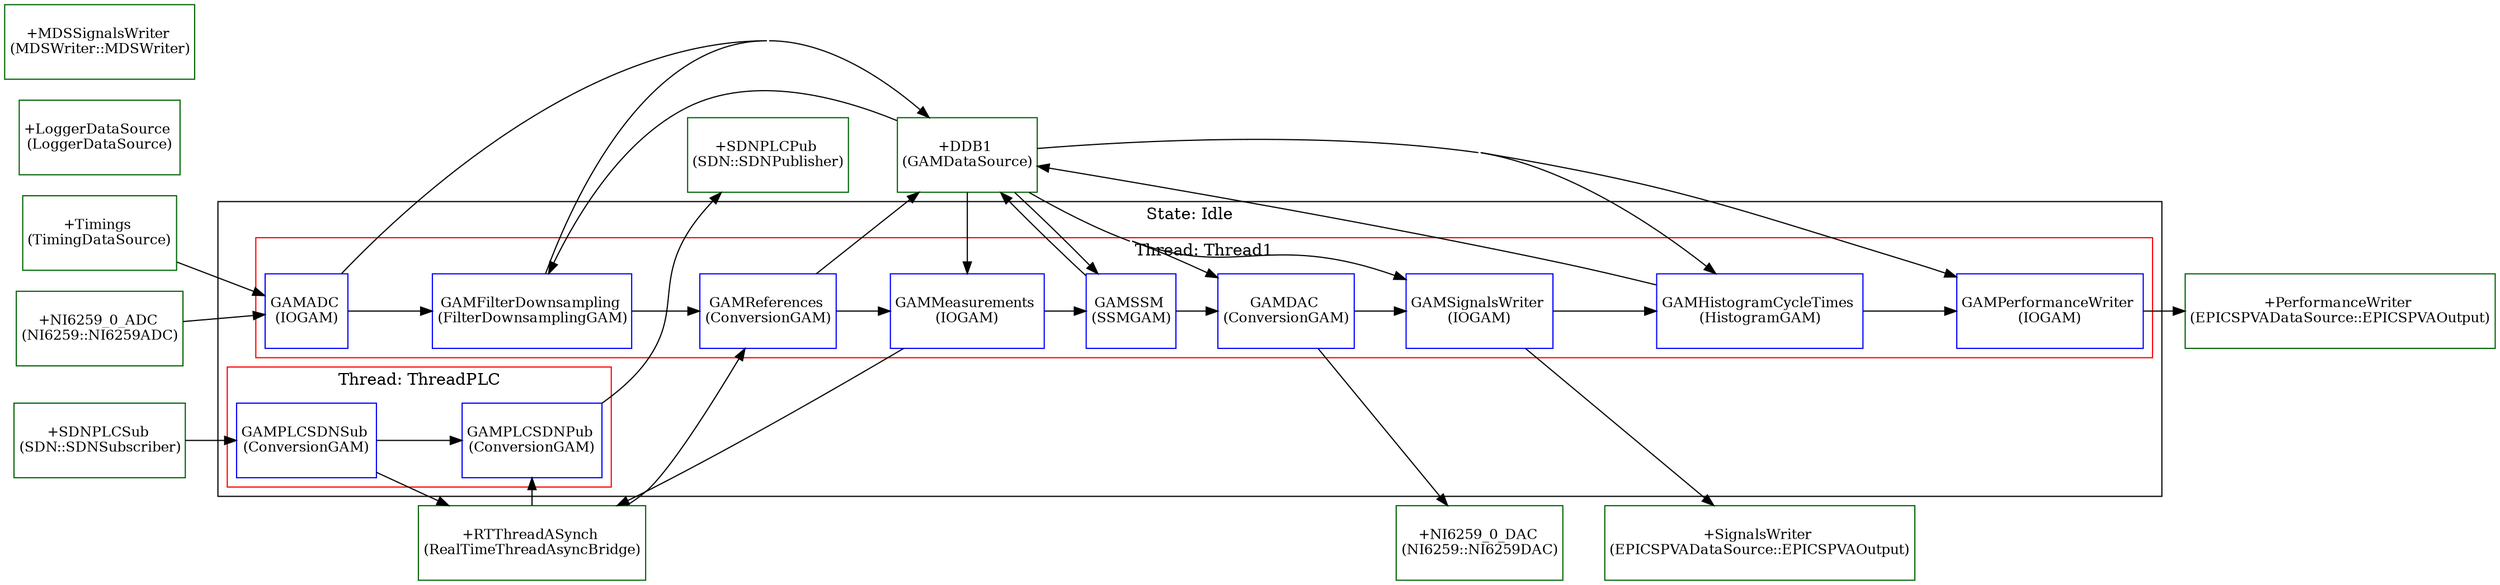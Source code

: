digraph G {
rankdir=LR
concentrate=true
"Idle.Thread1.GAMADC" [margin=0, shape=box, style=filled, fillcolor=white, color=blue,label=<<TABLE border="0" cellborder="0"><TR><TD width="60" height="60"><font point-size="12">GAMADC <BR/>(IOGAM)</font></TD></TR></TABLE>>]
"Idle.Thread1.GAMFilterDownsampling" [margin=0, shape=box, style=filled, fillcolor=white, color=blue,label=<<TABLE border="0" cellborder="0"><TR><TD width="60" height="60"><font point-size="12">GAMFilterDownsampling <BR/>(FilterDownsamplingGAM)</font></TD></TR></TABLE>>]
"Idle.Thread1.GAMReferences" [margin=0, shape=box, style=filled, fillcolor=white, color=blue,label=<<TABLE border="0" cellborder="0"><TR><TD width="60" height="60"><font point-size="12">GAMReferences <BR/>(ConversionGAM)</font></TD></TR></TABLE>>]
"Idle.Thread1.GAMMeasurements" [margin=0, shape=box, style=filled, fillcolor=white, color=blue,label=<<TABLE border="0" cellborder="0"><TR><TD width="60" height="60"><font point-size="12">GAMMeasurements <BR/>(IOGAM)</font></TD></TR></TABLE>>]
"Idle.Thread1.GAMSSM" [margin=0, shape=box, style=filled, fillcolor=white, color=blue,label=<<TABLE border="0" cellborder="0"><TR><TD width="60" height="60"><font point-size="12">GAMSSM <BR/>(SSMGAM)</font></TD></TR></TABLE>>]
"Idle.Thread1.GAMDAC" [margin=0, shape=box, style=filled, fillcolor=white, color=blue,label=<<TABLE border="0" cellborder="0"><TR><TD width="60" height="60"><font point-size="12">GAMDAC <BR/>(ConversionGAM)</font></TD></TR></TABLE>>]
"Idle.Thread1.GAMSignalsWriter" [margin=0, shape=box, style=filled, fillcolor=white, color=blue,label=<<TABLE border="0" cellborder="0"><TR><TD width="60" height="60"><font point-size="12">GAMSignalsWriter <BR/>(IOGAM)</font></TD></TR></TABLE>>]
"Idle.Thread1.GAMHistogramCycleTimes" [margin=0, shape=box, style=filled, fillcolor=white, color=blue,label=<<TABLE border="0" cellborder="0"><TR><TD width="60" height="60"><font point-size="12">GAMHistogramCycleTimes <BR/>(HistogramGAM)</font></TD></TR></TABLE>>]
"Idle.Thread1.GAMPerformanceWriter" [margin=0, shape=box, style=filled, fillcolor=white, color=blue,label=<<TABLE border="0" cellborder="0"><TR><TD width="60" height="60"><font point-size="12">GAMPerformanceWriter <BR/>(IOGAM)</font></TD></TR></TABLE>>]
"Idle.ThreadPLC.GAMPLCSDNSub" [margin=0, shape=box, style=filled, fillcolor=white, color=blue,label=<<TABLE border="0" cellborder="0"><TR><TD width="60" height="60"><font point-size="12">GAMPLCSDNSub <BR/>(ConversionGAM)</font></TD></TR></TABLE>>]
"Idle.ThreadPLC.GAMPLCSDNPub" [margin=0, shape=box, style=filled, fillcolor=white, color=blue,label=<<TABLE border="0" cellborder="0"><TR><TD width="60" height="60"><font point-size="12">GAMPLCSDNPub <BR/>(ConversionGAM)</font></TD></TR></TABLE>>]
subgraph cluster_Idle {
label = "State: Idle"
subgraph cluster_Idle_Thread1 {
label = "Thread: Thread1"
color= "red"
"Idle.Thread1.GAMADC"->"Idle.Thread1.GAMFilterDownsampling"->"Idle.Thread1.GAMReferences"->"Idle.Thread1.GAMMeasurements"->"Idle.Thread1.GAMSSM"->"Idle.Thread1.GAMDAC"->"Idle.Thread1.GAMSignalsWriter"->"Idle.Thread1.GAMHistogramCycleTimes"->"Idle.Thread1.GAMPerformanceWriter"
}
subgraph cluster_Idle_ThreadPLC {
label = "Thread: ThreadPLC"
color= "red"
"Idle.ThreadPLC.GAMPLCSDNSub"->"Idle.ThreadPLC.GAMPLCSDNPub"
}
}
"+DDB1" [margin=0, shape=box, style=filled, fillcolor=white, color=darkgreen,label=<<TABLE border="0" cellborder="0"><TR><TD width="60" height="60"><font point-size="12">+DDB1 <BR/>(GAMDataSource)</font></TD></TR></TABLE>>]
"+LoggerDataSource" [margin=0, shape=box, style=filled, fillcolor=white, color=darkgreen,label=<<TABLE border="0" cellborder="0"><TR><TD width="60" height="60"><font point-size="12">+LoggerDataSource <BR/>(LoggerDataSource)</font></TD></TR></TABLE>>]
"+Timings" [margin=0, shape=box, style=filled, fillcolor=white, color=darkgreen,label=<<TABLE border="0" cellborder="0"><TR><TD width="60" height="60"><font point-size="12">+Timings <BR/>(TimingDataSource)</font></TD></TR></TABLE>>]
"+PerformanceWriter" [margin=0, shape=box, style=filled, fillcolor=white, color=darkgreen,label=<<TABLE border="0" cellborder="0"><TR><TD width="60" height="60"><font point-size="12">+PerformanceWriter <BR/>(EPICSPVADataSource::EPICSPVAOutput)</font></TD></TR></TABLE>>]
"+SignalsWriter" [margin=0, shape=box, style=filled, fillcolor=white, color=darkgreen,label=<<TABLE border="0" cellborder="0"><TR><TD width="60" height="60"><font point-size="12">+SignalsWriter <BR/>(EPICSPVADataSource::EPICSPVAOutput)</font></TD></TR></TABLE>>]
"+MDSSignalsWriter" [margin=0, shape=box, style=filled, fillcolor=white, color=darkgreen,label=<<TABLE border="0" cellborder="0"><TR><TD width="60" height="60"><font point-size="12">+MDSSignalsWriter <BR/>(MDSWriter::MDSWriter)</font></TD></TR></TABLE>>]
"+SDNPLCSub" [margin=0, shape=box, style=filled, fillcolor=white, color=darkgreen,label=<<TABLE border="0" cellborder="0"><TR><TD width="60" height="60"><font point-size="12">+SDNPLCSub <BR/>(SDN::SDNSubscriber)</font></TD></TR></TABLE>>]
"+SDNPLCPub" [margin=0, shape=box, style=filled, fillcolor=white, color=darkgreen,label=<<TABLE border="0" cellborder="0"><TR><TD width="60" height="60"><font point-size="12">+SDNPLCPub <BR/>(SDN::SDNPublisher)</font></TD></TR></TABLE>>]
"+NI6259_0_ADC" [margin=0, shape=box, style=filled, fillcolor=white, color=darkgreen,label=<<TABLE border="0" cellborder="0"><TR><TD width="60" height="60"><font point-size="12">+NI6259_0_ADC <BR/>(NI6259::NI6259ADC)</font></TD></TR></TABLE>>]
"+NI6259_0_DAC" [margin=0, shape=box, style=filled, fillcolor=white, color=darkgreen,label=<<TABLE border="0" cellborder="0"><TR><TD width="60" height="60"><font point-size="12">+NI6259_0_DAC <BR/>(NI6259::NI6259DAC)</font></TD></TR></TABLE>>]
"+RTThreadASynch" [margin=0, shape=box, style=filled, fillcolor=white, color=darkgreen,label=<<TABLE border="0" cellborder="0"><TR><TD width="60" height="60"><font point-size="12">+RTThreadASynch <BR/>(RealTimeThreadAsyncBridge)</font></TD></TR></TABLE>>]
"+NI6259_0_ADC"->"Idle.Thread1.GAMADC"
"+Timings"->"Idle.Thread1.GAMADC"
"Idle.Thread1.GAMADC"->"+DDB1"
"+DDB1"->"Idle.Thread1.GAMFilterDownsampling"
"Idle.Thread1.GAMFilterDownsampling"->"+DDB1"
"+RTThreadASynch"->"Idle.Thread1.GAMReferences"
"Idle.Thread1.GAMReferences"->"+DDB1"
"+DDB1"->"Idle.Thread1.GAMMeasurements"
"Idle.Thread1.GAMMeasurements"->"+RTThreadASynch"
"+DDB1"->"Idle.Thread1.GAMSSM"
"Idle.Thread1.GAMSSM"->"+DDB1"
"+DDB1"->"Idle.Thread1.GAMDAC"
"Idle.Thread1.GAMDAC"->"+NI6259_0_DAC"
"+DDB1"->"Idle.Thread1.GAMSignalsWriter"
"Idle.Thread1.GAMSignalsWriter"->"+SignalsWriter"
"+DDB1"->"Idle.Thread1.GAMHistogramCycleTimes"
"Idle.Thread1.GAMHistogramCycleTimes"->"+DDB1"
"+DDB1"->"Idle.Thread1.GAMPerformanceWriter"
"Idle.Thread1.GAMPerformanceWriter"->"+PerformanceWriter"
"+SDNPLCSub"->"Idle.ThreadPLC.GAMPLCSDNSub"
"Idle.ThreadPLC.GAMPLCSDNSub"->"+RTThreadASynch"
"+RTThreadASynch"->"Idle.ThreadPLC.GAMPLCSDNPub"
"Idle.ThreadPLC.GAMPLCSDNPub"->"+SDNPLCPub"
}

